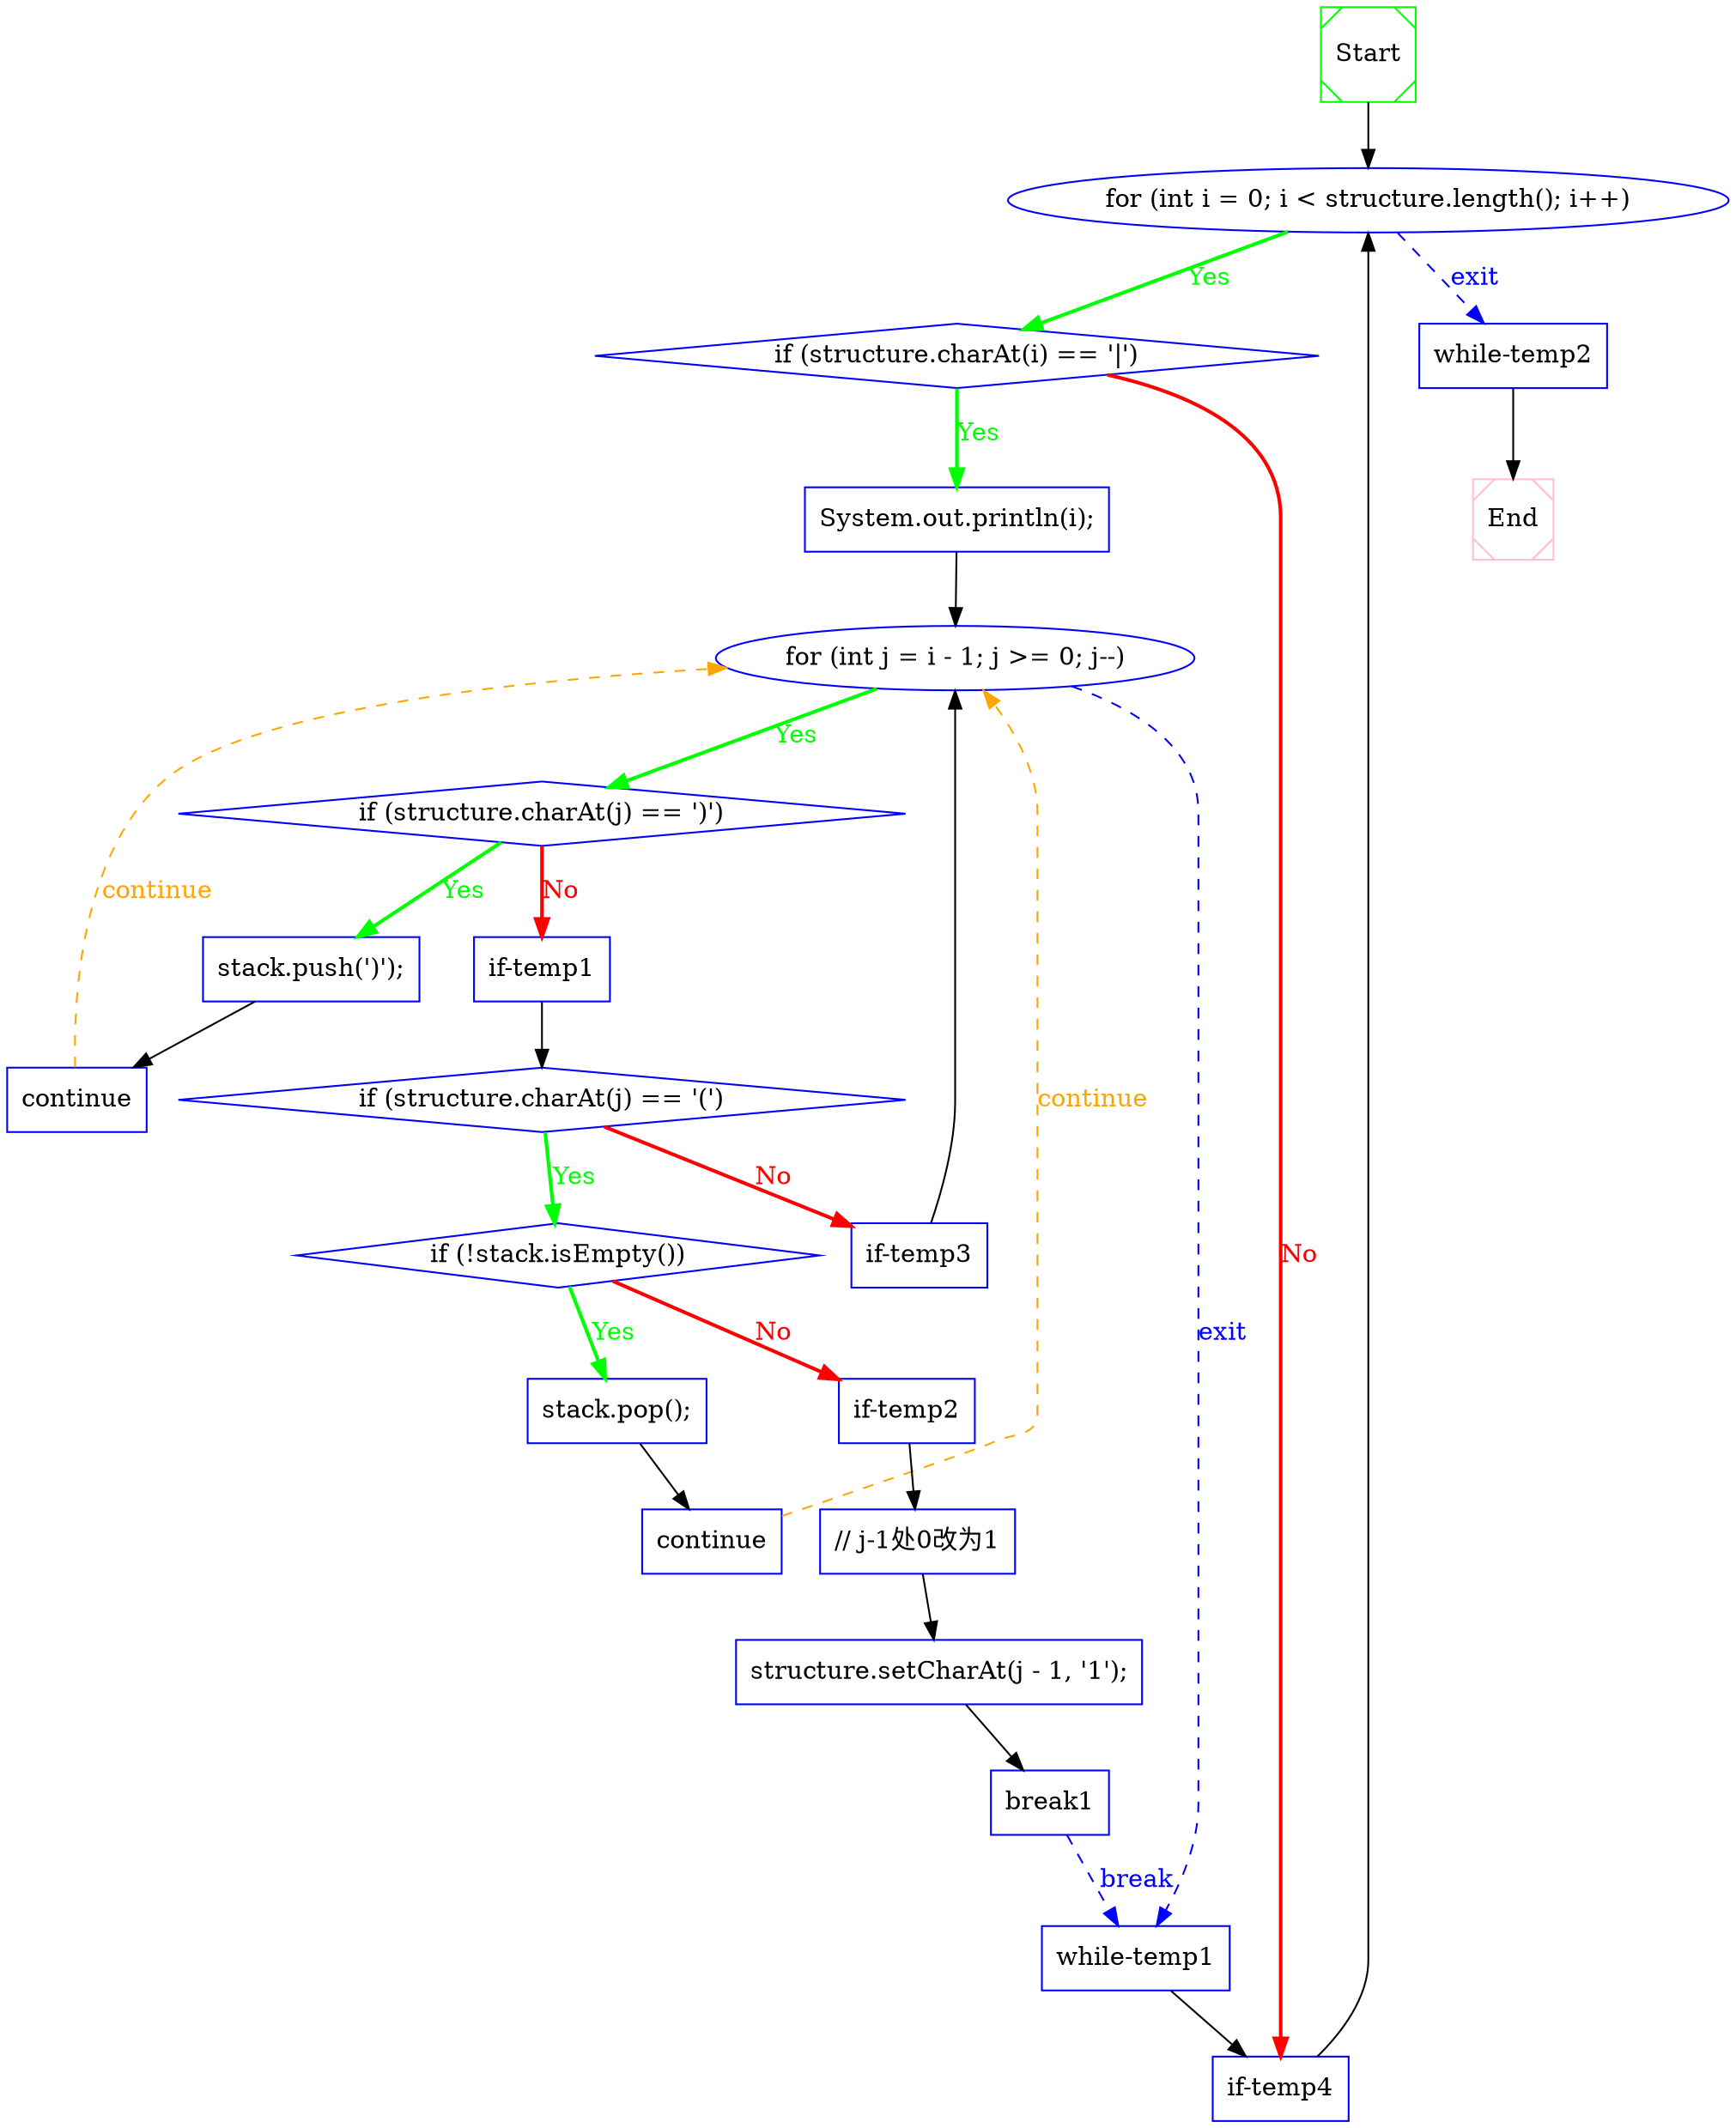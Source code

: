 digraph CFG {
 1  [shape = Msquare, color = green, label = "Start", ]
 2  [shape = ellipse, color = blue, label = "for (int i = 0; i < structure.length(); i++)", ]
 3  [shape = diamond, color = blue, label = "if (structure.charAt(i) == '|')", ]
 4  [shape = box, color = blue, label = "System.out.println(i);", ]
 5  [shape = ellipse, color = blue, label = "for (int j = i - 1; j >= 0; j--)", ]
 6  [shape = diamond, color = blue, label = "if (structure.charAt(j) == ')')", ]
 7  [shape = box, color = blue, label = "stack.push(')');", ]
 8  [shape = box, color = blue, label = "continue", ]
 9  [shape = box, color = blue, label = "if-temp1", ]
 10  [shape = diamond, color = blue, label = "if (structure.charAt(j) == '(')", ]
 11  [shape = diamond, color = blue, label = "if (!stack.isEmpty())", ]
 12  [shape = box, color = blue, label = "stack.pop();", ]
 13  [shape = box, color = blue, label = "continue", ]
 14  [shape = box, color = blue, label = "if-temp2", ]
 15  [shape = box, color = blue, label = "// j-1处0改为1", ]
 16  [shape = box, color = blue, label = "structure.setCharAt(j - 1, '1');", ]
 17  [shape = box, color = blue, label = "break1", ]
 18  [shape = box, color = blue, label = "if-temp3", ]
 19  [shape = box, color = blue, label = "while-temp1", ]
 20  [shape = box, color = blue, label = "if-temp4", ]
 21  [shape = box, color = blue, label = "while-temp2", ]
 22  [shape = Msquare, color = pink, label = "End", ]
 1  ->  2  [style = solid, label="", fillcolor = black, color = black, fontcolor = black]

 2  ->  21  [style = dashed, label="exit", fillcolor = blue, color = blue, fontcolor = blue]
 2  ->  3  [style = bold, label="Yes", fillcolor = green, color = green, fontcolor = green]

 3  ->  20  [style = bold, label="No", fillcolor = red, color = red, fontcolor = red]
 3  ->  4  [style = bold, label="Yes", fillcolor = green, color = green, fontcolor = green]

 4  ->  5  [style = solid, label="", fillcolor = black, color = black, fontcolor = black]

 5  ->  19  [style = dashed, label="exit", fillcolor = blue, color = blue, fontcolor = blue]
 5  ->  6  [style = bold, label="Yes", fillcolor = green, color = green, fontcolor = green]

 6  ->  9  [style = bold, label="No", fillcolor = red, color = red, fontcolor = red]
 6  ->  7  [style = bold, label="Yes", fillcolor = green, color = green, fontcolor = green]

 7  ->  8  [style = solid, label="", fillcolor = black, color = black, fontcolor = black]

 8  ->  5  [style = dashed, label="continue", fillcolor = orange, color = orange, fontcolor = orange]

 9  ->  10  [style = solid, label="", fillcolor = black, color = black, fontcolor = black]

 10  ->  18  [style = bold, label="No", fillcolor = red, color = red, fontcolor = red]
 10  ->  11  [style = bold, label="Yes", fillcolor = green, color = green, fontcolor = green]

 11  ->  14  [style = bold, label="No", fillcolor = red, color = red, fontcolor = red]
 11  ->  12  [style = bold, label="Yes", fillcolor = green, color = green, fontcolor = green]

 12  ->  13  [style = solid, label="", fillcolor = black, color = black, fontcolor = black]

 13  ->  5  [style = dashed, label="continue", fillcolor = orange, color = orange, fontcolor = orange]

 14  ->  15  [style = solid, label="", fillcolor = black, color = black, fontcolor = black]

 15  ->  16  [style = solid, label="", fillcolor = black, color = black, fontcolor = black]

 16  ->  17  [style = solid, label="", fillcolor = black, color = black, fontcolor = black]

 17  ->  19  [style = dashed, label="break", fillcolor = blue, color = blue, fontcolor = blue]

 18  ->  5  [style = solid, label="", fillcolor = black, color = black, fontcolor = black]

 19  ->  20  [style = solid, label="", fillcolor = black, color = black, fontcolor = black]

 20  ->  2  [style = solid, label="", fillcolor = black, color = black, fontcolor = black]

 21  ->  22  [style = solid, label="", fillcolor = black, color = black, fontcolor = black]


}